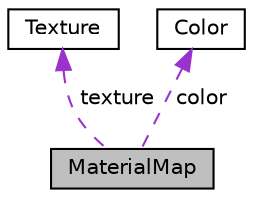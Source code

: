 digraph "MaterialMap"
{
 // LATEX_PDF_SIZE
  edge [fontname="Helvetica",fontsize="10",labelfontname="Helvetica",labelfontsize="10"];
  node [fontname="Helvetica",fontsize="10",shape=record];
  Node1 [label="MaterialMap",height=0.2,width=0.4,color="black", fillcolor="grey75", style="filled", fontcolor="black",tooltip=" "];
  Node2 -> Node1 [dir="back",color="darkorchid3",fontsize="10",style="dashed",label=" texture" ];
  Node2 [label="Texture",height=0.2,width=0.4,color="black", fillcolor="white", style="filled",URL="$structTexture.html",tooltip=" "];
  Node3 -> Node1 [dir="back",color="darkorchid3",fontsize="10",style="dashed",label=" color" ];
  Node3 [label="Color",height=0.2,width=0.4,color="black", fillcolor="white", style="filled",URL="$structColor.html",tooltip=" "];
}

